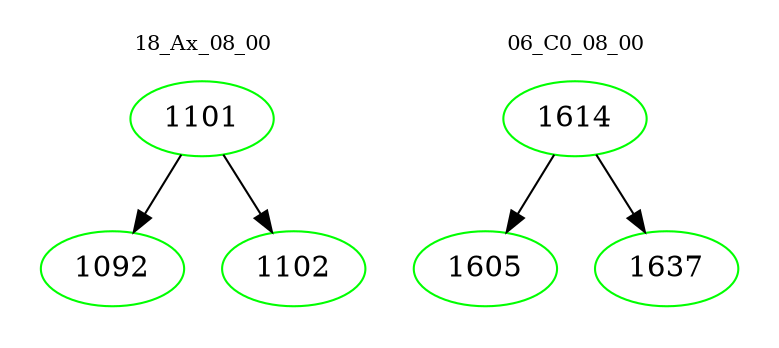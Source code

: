 digraph{
subgraph cluster_0 {
color = white
label = "18_Ax_08_00";
fontsize=10;
T0_1101 [label="1101", color="green"]
T0_1101 -> T0_1092 [color="black"]
T0_1092 [label="1092", color="green"]
T0_1101 -> T0_1102 [color="black"]
T0_1102 [label="1102", color="green"]
}
subgraph cluster_1 {
color = white
label = "06_C0_08_00";
fontsize=10;
T1_1614 [label="1614", color="green"]
T1_1614 -> T1_1605 [color="black"]
T1_1605 [label="1605", color="green"]
T1_1614 -> T1_1637 [color="black"]
T1_1637 [label="1637", color="green"]
}
}
